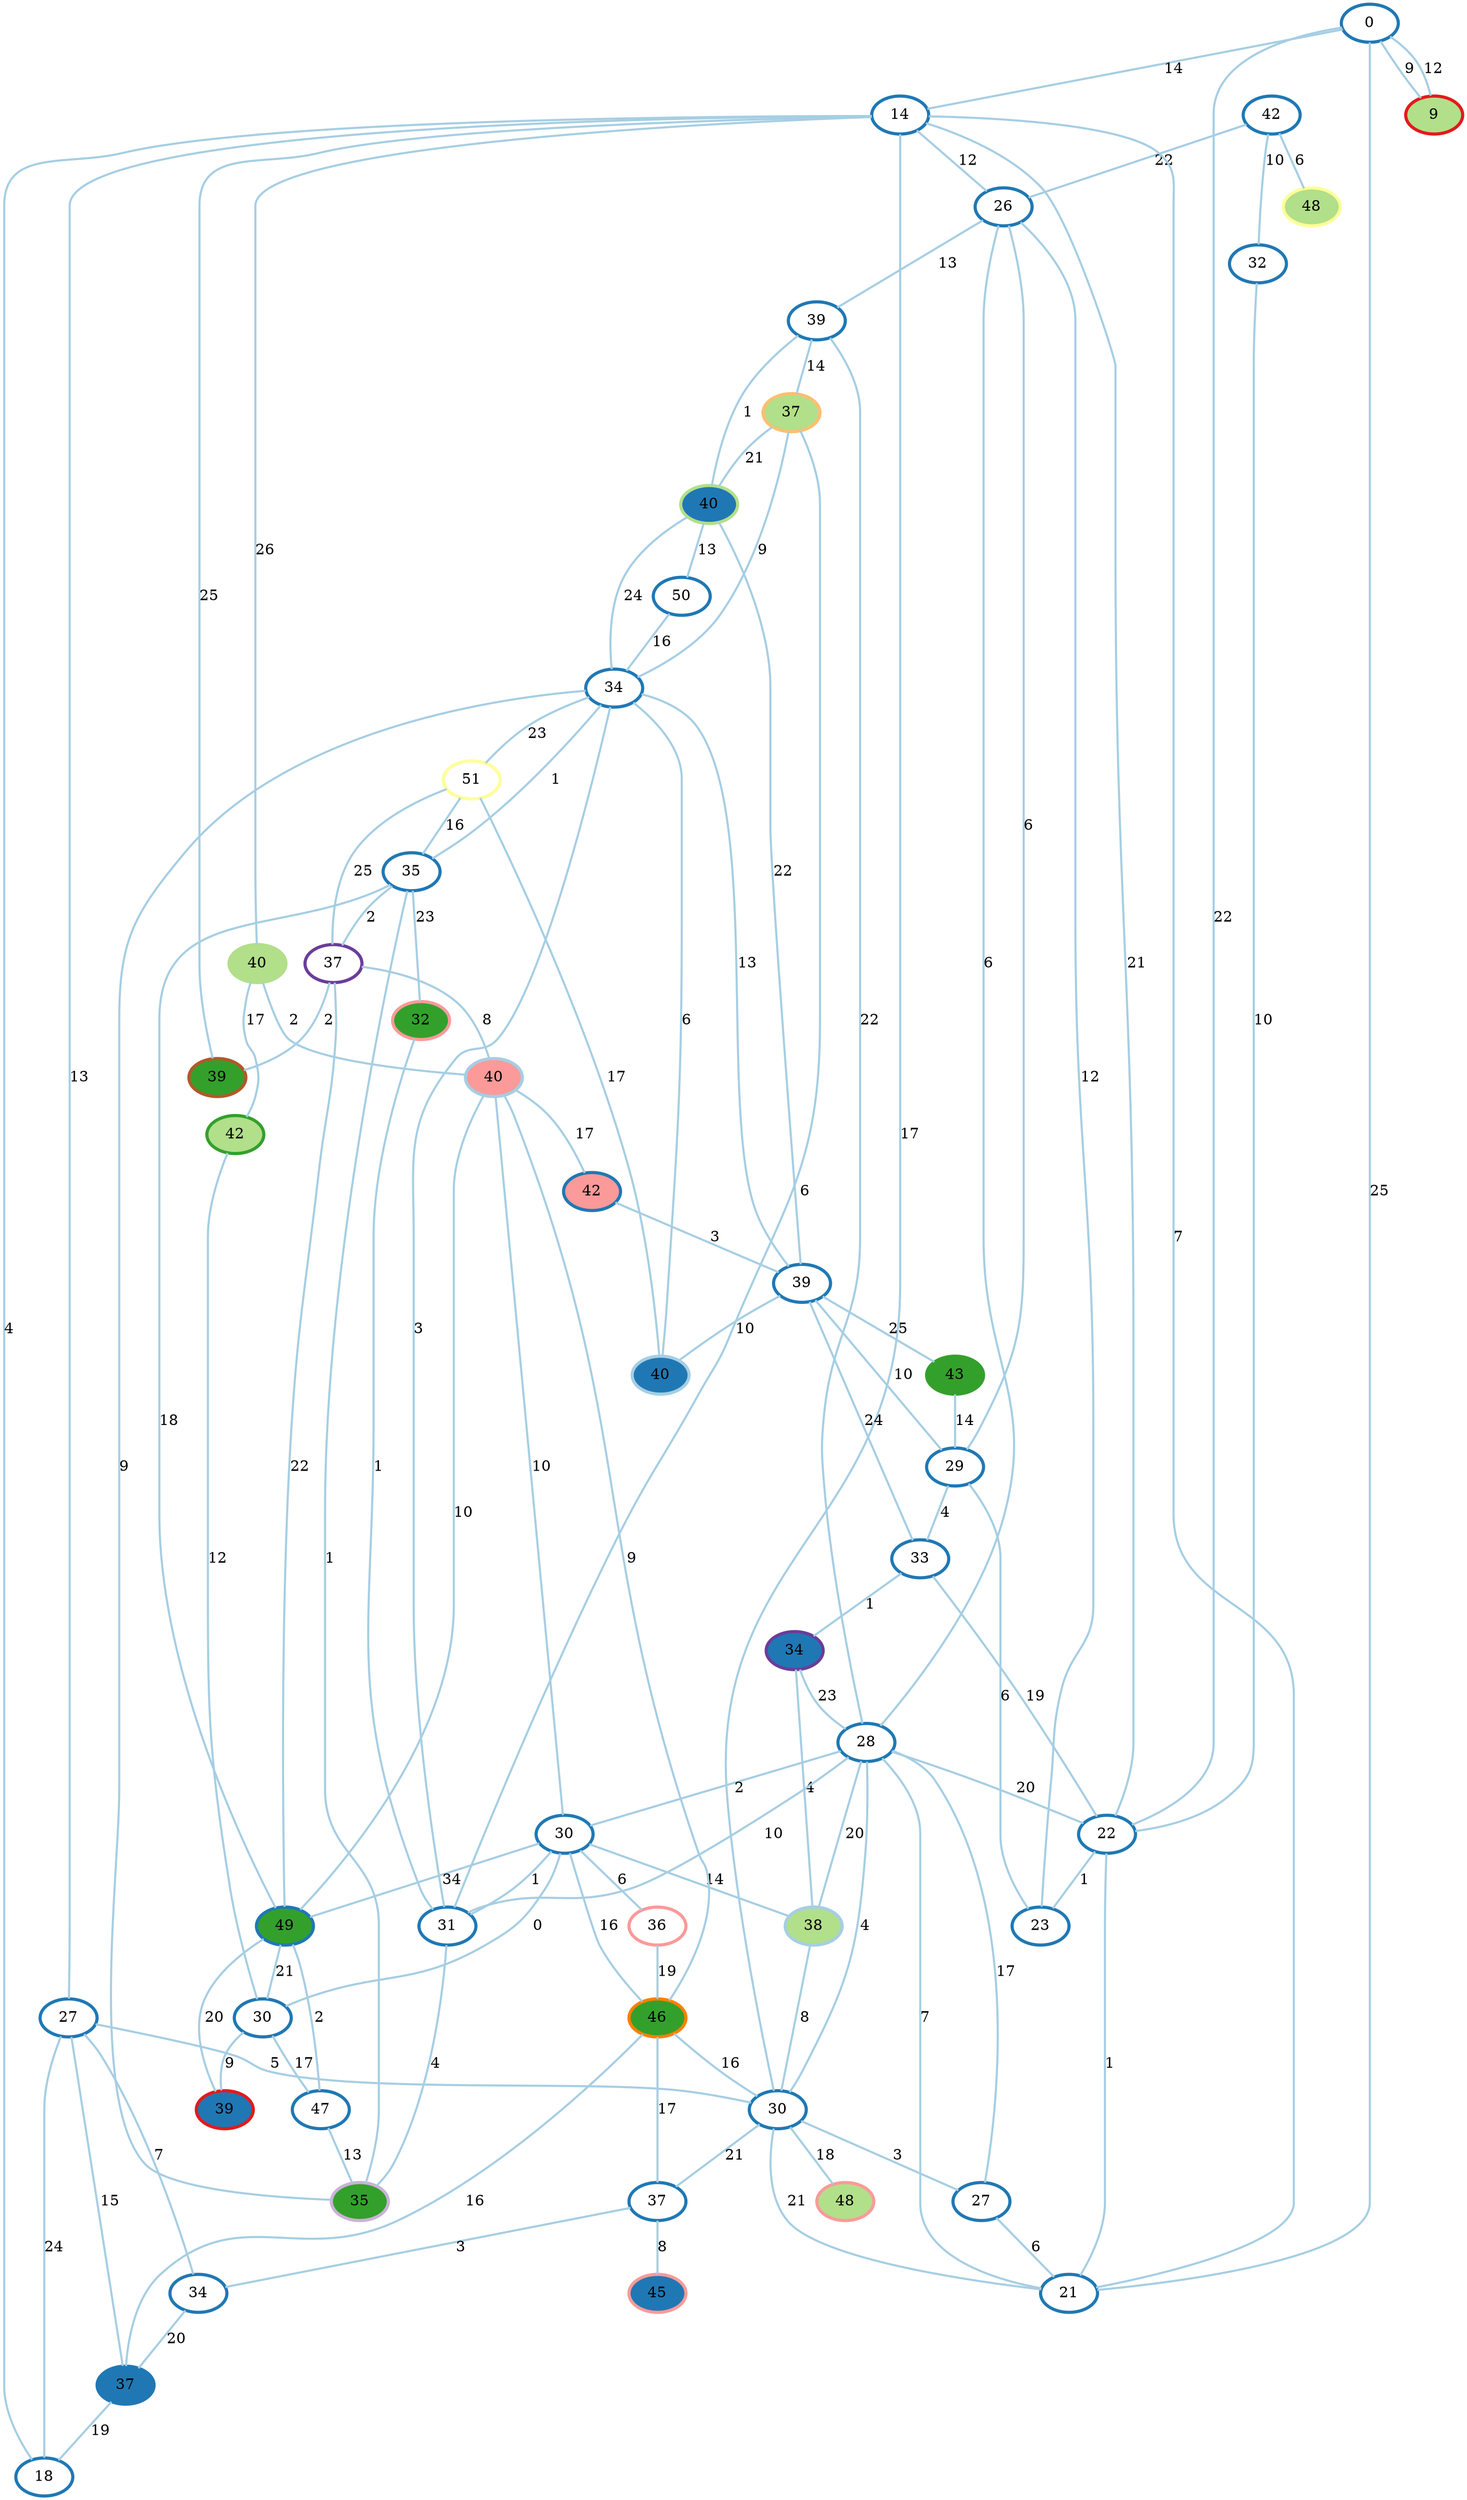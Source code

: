 graph G {
    0 [penwidth=3,label="0",color=2, colorscheme=paired12]
    1 [penwidth=3,label="50",color=2, colorscheme=paired12]
    2 [penwidth=3,label="26",color=2, colorscheme=paired12]
    3 [penwidth=3,label="42",color=2, colorscheme=paired12]
    4 [penwidth=3,label="36",color=5, colorscheme=paired12]
    5 [penwidth=3,label="18",color=2, colorscheme=paired12]
    6 [penwidth=3,label="29",color=2, colorscheme=paired12]
    7 [penwidth=3,label="30",color=2, colorscheme=paired12]
    8 [penwidth=3,label="47",color=2, colorscheme=paired12]
    9 [penwidth=3,label="37",color=10, colorscheme=paired12]
    10 [penwidth=3,label="51",color=11, colorscheme=paired12]
    11 [penwidth=3,label="35",color=2, colorscheme=paired12]
    12 [penwidth=3,label="40",color=1, colorscheme=paired12,style=filled,fillcolor=2]
    13 [penwidth=3,label="37",color=2, colorscheme=paired12,style=filled,fillcolor=2]
    14 [penwidth=3,label="40",color=3, colorscheme=paired12,style=filled,fillcolor=2]
    15 [penwidth=3,label="32",color=2, colorscheme=paired12]
    16 [penwidth=3,label="45",color=5, colorscheme=paired12,style=filled,fillcolor=2]
    17 [penwidth=3,label="39",color=6, colorscheme=paired12,style=filled,fillcolor=2]
    18 [penwidth=3,label="14",color=2, colorscheme=paired12]
    19 [penwidth=3,label="34",color=2, colorscheme=paired12]
    20 [penwidth=3,label="23",color=2, colorscheme=paired12]
    21 [penwidth=3,label="34",color=10, colorscheme=paired12,style=filled,fillcolor=2]
    22 [penwidth=3,label="39",color=2, colorscheme=paired12]
    23 [penwidth=3,label="27",color=2, colorscheme=paired12]
    24 [penwidth=3,label="38",color=1, colorscheme=paired12,style=filled,fillcolor=3]
    25 [penwidth=3,label="30",color=2, colorscheme=paired12]
    26 [penwidth=3,label="40",color=3, colorscheme=paired12,style=filled,fillcolor=3]
    27 [penwidth=3,label="42",color=4, colorscheme=paired12,style=filled,fillcolor=3]
    28 [penwidth=3,label="48",color=5, colorscheme=paired12,style=filled,fillcolor=3]
    29 [penwidth=3,label="9",color=6, colorscheme=paired12,style=filled,fillcolor=3]
    30 [penwidth=3,label="37",color=7, colorscheme=paired12,style=filled,fillcolor=3]
    31 [penwidth=3,label="39",color=2, colorscheme=paired12]
    32 [penwidth=3,label="28",color=2, colorscheme=paired12]
    33 [penwidth=3,label="33",color=2, colorscheme=paired12]
    34 [penwidth=3,label="48",color=11, colorscheme=paired12,style=filled,fillcolor=3]
    35 [penwidth=3,label="34",color=2, colorscheme=paired12]
    36 [penwidth=3,label="27",color=2, colorscheme=paired12]
    37 [penwidth=3,label="49",color=2, colorscheme=paired12,style=filled,fillcolor=4]
    38 [penwidth=3,label="21",color=2, colorscheme=paired12]
    39 [penwidth=3,label="43",color=4, colorscheme=paired12,style=filled,fillcolor=4]
    40 [penwidth=3,label="32",color=5, colorscheme=paired12,style=filled,fillcolor=4]
    41 [penwidth=3,label="22",color=2, colorscheme=paired12]
    42 [penwidth=3,label="37",color=2, colorscheme=paired12]
    43 [penwidth=3,label="46",color=8, colorscheme=paired12,style=filled,fillcolor=4]
    44 [penwidth=3,label="35",color=9, colorscheme=paired12,style=filled,fillcolor=4]
    45 [penwidth=3,label="30",color=2, colorscheme=paired12]
    46 [penwidth=3,label="31",color=2, colorscheme=paired12]
    47 [penwidth=3,label="39",color=12, colorscheme=paired12,style=filled,fillcolor=4]
    48 [penwidth=3,label="40",color=1, colorscheme=paired12,style=filled,fillcolor=5]
    49 [penwidth=3,label="42",color=2, colorscheme=paired12,style=filled,fillcolor=5]

    11--9 [penwidth=2,label="2",color=1, colorscheme=paired12]
    9--47 [penwidth=2,label="2",color=1, colorscheme=paired12]
    0--29 [penwidth=2,label="12",color=1, colorscheme=paired12]
    43--45 [penwidth=2,label="16",color=1, colorscheme=paired12]
    10--9 [penwidth=2,label="25",color=1, colorscheme=paired12]
    3--15 [penwidth=2,label="10",color=1, colorscheme=paired12]
    48--49 [penwidth=2,label="17",color=1, colorscheme=paired12]
    22--32 [penwidth=2,label="22",color=1, colorscheme=paired12]
    33--21 [penwidth=2,label="1",color=1, colorscheme=paired12]
    18--26 [penwidth=2,label="26",color=1, colorscheme=paired12]
    26--27 [penwidth=2,label="17",color=1, colorscheme=paired12]
    49--31 [penwidth=2,label="3",color=1, colorscheme=paired12]
    18--45 [penwidth=2,label="17",color=1, colorscheme=paired12]
    35--14 [penwidth=2,label="24",color=1, colorscheme=paired12]
    48--7 [penwidth=2,label="10",color=1, colorscheme=paired12]
    7--46 [penwidth=2,label="1",color=1, colorscheme=paired12]
    11--35 [penwidth=2,label="1",color=1, colorscheme=paired12]
    47--18 [penwidth=2,label="25",color=1, colorscheme=paired12]
    32--46 [penwidth=2,label="10",color=1, colorscheme=paired12]
    36--38 [penwidth=2,label="6",color=1, colorscheme=paired12]
    31--14 [penwidth=2,label="22",color=1, colorscheme=paired12]
    45--28 [penwidth=2,label="18",color=1, colorscheme=paired12]
    37--25 [penwidth=2,label="21",color=1, colorscheme=paired12]
    21--32 [penwidth=2,label="23",color=1, colorscheme=paired12]
    25--17 [penwidth=2,label="9",color=1, colorscheme=paired12]
    18--5 [penwidth=2,label="4",color=1, colorscheme=paired12]
    11--37 [penwidth=2,label="18",color=1, colorscheme=paired12]
    7--24 [penwidth=2,label="14",color=1, colorscheme=paired12]
    31--33 [penwidth=2,label="24",color=1, colorscheme=paired12]
    32--7 [penwidth=2,label="2",color=1, colorscheme=paired12]
    45--38 [penwidth=2,label="21",color=1, colorscheme=paired12]
    38--18 [penwidth=2,label="7",color=1, colorscheme=paired12]
    20--6 [penwidth=2,label="6",color=1, colorscheme=paired12]
    6--33 [penwidth=2,label="4",color=1, colorscheme=paired12]
    25--7 [penwidth=2,label="0",color=1, colorscheme=paired12]
    9--48 [penwidth=2,label="8",color=1, colorscheme=paired12]
    0--18 [penwidth=2,label="14",color=1, colorscheme=paired12]
    26--48 [penwidth=2,label="2",color=1, colorscheme=paired12]
    37--8 [penwidth=2,label="2",color=1, colorscheme=paired12]
    18--2 [penwidth=2,label="12",color=1, colorscheme=paired12]
    18--23 [penwidth=2,label="13",color=1, colorscheme=paired12]
    41--20 [penwidth=2,label="1",color=1, colorscheme=paired12]
    17--37 [penwidth=2,label="20",color=1, colorscheme=paired12]
    11--44 [penwidth=2,label="1",color=1, colorscheme=paired12]
    31--39 [penwidth=2,label="25",color=1, colorscheme=paired12]
    35--44 [penwidth=2,label="9",color=1, colorscheme=paired12]
    12--35 [penwidth=2,label="6",color=1, colorscheme=paired12]
    32--38 [penwidth=2,label="7",color=1, colorscheme=paired12]
    35--30 [penwidth=2,label="9",color=1, colorscheme=paired12]
    11--40 [penwidth=2,label="23",color=1, colorscheme=paired12]
    41--33 [penwidth=2,label="19",color=1, colorscheme=paired12]
    23--45 [penwidth=2,label="5",color=1, colorscheme=paired12]
    21--24 [penwidth=2,label="4",color=1, colorscheme=paired12]
    42--43 [penwidth=2,label="17",color=1, colorscheme=paired12]
    0--41 [penwidth=2,label="22",color=1, colorscheme=paired12]
    27--25 [penwidth=2,label="12",color=1, colorscheme=paired12]
    7--43 [penwidth=2,label="16",color=1, colorscheme=paired12]
    7--37 [penwidth=2,label="34",color=1, colorscheme=paired12]
    31--6 [penwidth=2,label="10",color=1, colorscheme=paired12]
    23--5 [penwidth=2,label="24",color=1, colorscheme=paired12]
    45--36 [penwidth=2,label="3",color=1, colorscheme=paired12]
    10--11 [penwidth=2,label="16",color=1, colorscheme=paired12]
    30--46 [penwidth=2,label="6",color=1, colorscheme=paired12]
    37--9 [penwidth=2,label="22",color=1, colorscheme=paired12]
    32--2 [penwidth=2,label="6",color=1, colorscheme=paired12]
    42--16 [penwidth=2,label="8",color=1, colorscheme=paired12]
    32--24 [penwidth=2,label="20",color=1, colorscheme=paired12]
    22--30 [penwidth=2,label="14",color=1, colorscheme=paired12]
    13--5 [penwidth=2,label="19",color=1, colorscheme=paired12]
    23--19 [penwidth=2,label="7",color=1, colorscheme=paired12]
    14--1 [penwidth=2,label="13",color=1, colorscheme=paired12]
    1--35 [penwidth=2,label="16",color=1, colorscheme=paired12]
    7--4 [penwidth=2,label="6",color=1, colorscheme=paired12]
    8--44 [penwidth=2,label="13",color=1, colorscheme=paired12]
    14--22 [penwidth=2,label="1",color=1, colorscheme=paired12]
    30--14 [penwidth=2,label="21",color=1, colorscheme=paired12]
    45--42 [penwidth=2,label="21",color=1, colorscheme=paired12]
    20--2 [penwidth=2,label="12",color=1, colorscheme=paired12]
    43--48 [penwidth=2,label="9",color=1, colorscheme=paired12]
    38--0 [penwidth=2,label="25",color=1, colorscheme=paired12]
    31--12 [penwidth=2,label="10",color=1, colorscheme=paired12]
    24--45 [penwidth=2,label="8",color=1, colorscheme=paired12]
    40--46 [penwidth=2,label="1",color=1, colorscheme=paired12]
    23--13 [penwidth=2,label="15",color=1, colorscheme=paired12]
    19--13 [penwidth=2,label="20",color=1, colorscheme=paired12]
    3--34 [penwidth=2,label="6",color=1, colorscheme=paired12]
    32--36 [penwidth=2,label="17",color=1, colorscheme=paired12]
    31--35 [penwidth=2,label="13",color=1, colorscheme=paired12]
    32--45 [penwidth=2,label="4",color=1, colorscheme=paired12]
    15--41 [penwidth=2,label="10",color=1, colorscheme=paired12]
    3--2 [penwidth=2,label="22",color=1, colorscheme=paired12]
    10--12 [penwidth=2,label="17",color=1, colorscheme=paired12]
    6--2 [penwidth=2,label="6",color=1, colorscheme=paired12]
    46--35 [penwidth=2,label="3",color=1, colorscheme=paired12]
    18--41 [penwidth=2,label="21",color=1, colorscheme=paired12]
    4--43 [penwidth=2,label="19",color=1, colorscheme=paired12]
    25--8 [penwidth=2,label="17",color=1, colorscheme=paired12]
    29--0 [penwidth=2,label="9",color=1, colorscheme=paired12]
    39--6 [penwidth=2,label="14",color=1, colorscheme=paired12]
    32--41 [penwidth=2,label="20",color=1, colorscheme=paired12]
    2--22 [penwidth=2,label="13",color=1, colorscheme=paired12]
    37--48 [penwidth=2,label="10",color=1, colorscheme=paired12]
    42--19 [penwidth=2,label="3",color=1, colorscheme=paired12]
    46--44 [penwidth=2,label="4",color=1, colorscheme=paired12]
    35--10 [penwidth=2,label="23",color=1, colorscheme=paired12]
    41--38 [penwidth=2,label="1",color=1, colorscheme=paired12]
    43--13 [penwidth=2,label="16",color=1, colorscheme=paired12]
}